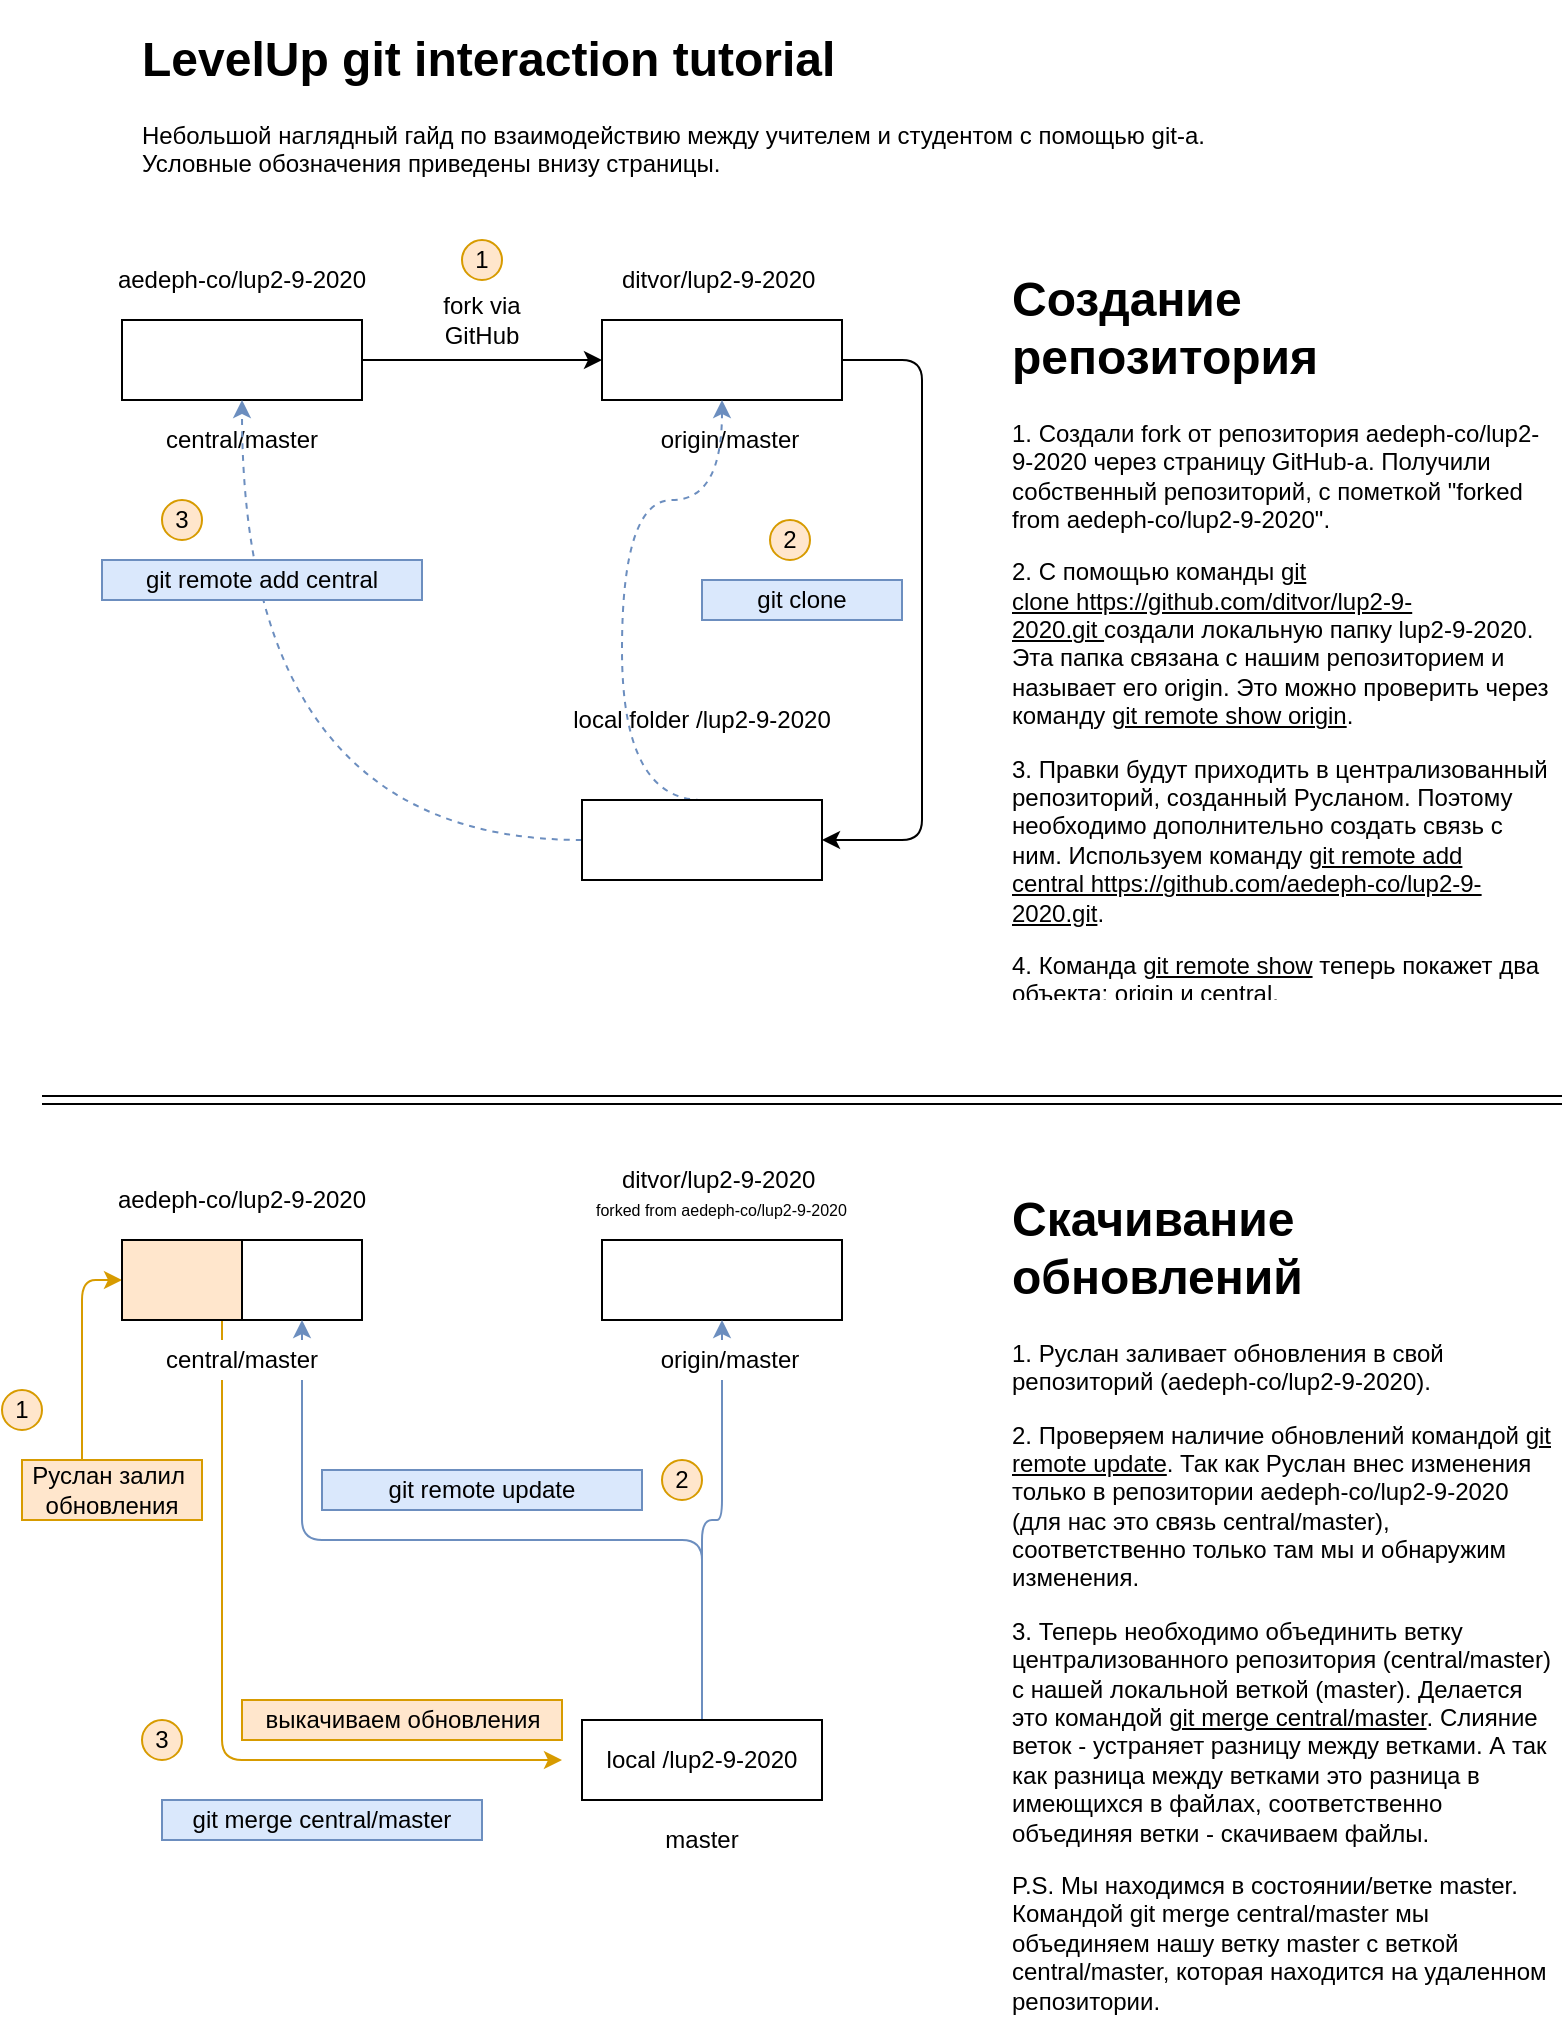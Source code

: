 <mxfile version="13.8.3" type="github"><diagram id="HNbkrDmMATUYtOj_NLXu" name="Page-1"><mxGraphModel dx="1048" dy="719" grid="1" gridSize="10" guides="1" tooltips="1" connect="1" arrows="1" fold="1" page="1" pageScale="1" pageWidth="827" pageHeight="1169" math="0" shadow="0"><root><mxCell id="0"/><mxCell id="1" parent="0"/><mxCell id="SlqvBrl4iS4FzY1djbNc-5" style="edgeStyle=orthogonalEdgeStyle;rounded=0;orthogonalLoop=1;jettySize=auto;html=1;entryX=0;entryY=0.5;entryDx=0;entryDy=0;" edge="1" parent="1" source="U9wraGe5h37rA607IHir-1" target="SlqvBrl4iS4FzY1djbNc-3"><mxGeometry relative="1" as="geometry"/></mxCell><mxCell id="U9wraGe5h37rA607IHir-1" value="" style="rounded=0;whiteSpace=wrap;html=1;" parent="1" vertex="1"><mxGeometry x="84" y="180" width="120" height="40" as="geometry"/></mxCell><mxCell id="SlqvBrl4iS4FzY1djbNc-1" value="aedeph-co/lup2-9-2020" style="text;html=1;strokeColor=none;fillColor=none;align=center;verticalAlign=middle;whiteSpace=wrap;rounded=0;" vertex="1" parent="1"><mxGeometry x="74" y="150" width="140" height="20" as="geometry"/></mxCell><mxCell id="SlqvBrl4iS4FzY1djbNc-42" style="edgeStyle=orthogonalEdgeStyle;rounded=1;orthogonalLoop=1;jettySize=auto;html=1;entryX=1;entryY=0.5;entryDx=0;entryDy=0;" edge="1" parent="1" source="SlqvBrl4iS4FzY1djbNc-3" target="SlqvBrl4iS4FzY1djbNc-9"><mxGeometry relative="1" as="geometry"><Array as="points"><mxPoint x="484" y="200"/><mxPoint x="484" y="440"/></Array></mxGeometry></mxCell><mxCell id="SlqvBrl4iS4FzY1djbNc-3" value="" style="rounded=0;whiteSpace=wrap;html=1;" vertex="1" parent="1"><mxGeometry x="324" y="180" width="120" height="40" as="geometry"/></mxCell><mxCell id="SlqvBrl4iS4FzY1djbNc-4" value="ditvor/lup2-9-2020&amp;nbsp;" style="text;html=1;strokeColor=none;fillColor=none;align=center;verticalAlign=middle;whiteSpace=wrap;rounded=0;" vertex="1" parent="1"><mxGeometry x="314" y="150" width="140" height="20" as="geometry"/></mxCell><mxCell id="SlqvBrl4iS4FzY1djbNc-6" value="fork via GitHub" style="text;html=1;strokeColor=none;fillColor=none;align=center;verticalAlign=middle;whiteSpace=wrap;rounded=0;" vertex="1" parent="1"><mxGeometry x="234" y="170" width="60" height="20" as="geometry"/></mxCell><mxCell id="SlqvBrl4iS4FzY1djbNc-7" value="origin/master" style="text;html=1;align=center;verticalAlign=middle;whiteSpace=wrap;rounded=0;fillColor=#ffffff;" vertex="1" parent="1"><mxGeometry x="348" y="230" width="80" height="20" as="geometry"/></mxCell><mxCell id="SlqvBrl4iS4FzY1djbNc-8" value="central/master" style="text;html=1;strokeColor=none;align=center;verticalAlign=middle;whiteSpace=wrap;rounded=0;fillColor=#ffffff;" vertex="1" parent="1"><mxGeometry x="104" y="230" width="80" height="20" as="geometry"/></mxCell><mxCell id="SlqvBrl4iS4FzY1djbNc-50" style="edgeStyle=orthogonalEdgeStyle;curved=1;orthogonalLoop=1;jettySize=auto;html=1;entryX=0.5;entryY=1;entryDx=0;entryDy=0;exitX=0.5;exitY=0;exitDx=0;exitDy=0;fillColor=#dae8fc;strokeColor=#6c8ebf;dashed=1;" edge="1" parent="1" source="SlqvBrl4iS4FzY1djbNc-9" target="SlqvBrl4iS4FzY1djbNc-3"><mxGeometry relative="1" as="geometry"><Array as="points"><mxPoint x="334" y="420"/><mxPoint x="334" y="270"/><mxPoint x="384" y="270"/></Array></mxGeometry></mxCell><mxCell id="SlqvBrl4iS4FzY1djbNc-51" style="edgeStyle=orthogonalEdgeStyle;curved=1;orthogonalLoop=1;jettySize=auto;html=1;dashed=1;fillColor=#dae8fc;strokeColor=#6c8ebf;" edge="1" parent="1" source="SlqvBrl4iS4FzY1djbNc-9" target="U9wraGe5h37rA607IHir-1"><mxGeometry relative="1" as="geometry"/></mxCell><mxCell id="SlqvBrl4iS4FzY1djbNc-9" value="" style="rounded=0;whiteSpace=wrap;html=1;" vertex="1" parent="1"><mxGeometry x="314" y="420" width="120" height="40" as="geometry"/></mxCell><mxCell id="SlqvBrl4iS4FzY1djbNc-15" value="git clone" style="text;html=1;strokeColor=#6c8ebf;fillColor=#dae8fc;align=center;verticalAlign=middle;whiteSpace=wrap;rounded=0;" vertex="1" parent="1"><mxGeometry x="374" y="310" width="100" height="20" as="geometry"/></mxCell><mxCell id="SlqvBrl4iS4FzY1djbNc-16" value="local folder /lup2-9-2020" style="text;html=1;strokeColor=none;fillColor=none;align=center;verticalAlign=middle;whiteSpace=wrap;rounded=0;" vertex="1" parent="1"><mxGeometry x="304" y="370" width="140" height="20" as="geometry"/></mxCell><mxCell id="SlqvBrl4iS4FzY1djbNc-17" value="&lt;h1&gt;Создание репозитория&lt;/h1&gt;&lt;p&gt;1. Создали fork от репозитория aedeph-co/lup2-9-2020 через страницу GitHub-а. Получили собственный репозиторий, с пометкой &quot;forked from aedeph-co/lup2-9-2020&quot;.&lt;/p&gt;&lt;p&gt;2. С помощью команды &lt;u&gt;git clone&amp;nbsp;https://github.com/ditvor/lup2-9-2020.git&amp;nbsp;&lt;/u&gt;создали локальную папку lup2-9-2020. Эта папка связана с нашим репозиторием и называет его origin. Это можно проверить через команду &lt;u&gt;git remote show origin&lt;/u&gt;.&lt;/p&gt;&lt;p&gt;3. Правки будут приходить в централизованный репозиторий, созданный Русланом. Поэтому необходимо дополнительно создать связь с ним. Используем команду &lt;u&gt;git remote add central&amp;nbsp;https://github.com/aedeph-co/lup2-9-2020.git&lt;/u&gt;.&lt;/p&gt;&lt;p&gt;4. Команда&amp;nbsp;&lt;u&gt;git remote show&lt;/u&gt;&amp;nbsp;теперь покажет два объекта: origin и central.&lt;/p&gt;" style="text;html=1;strokeColor=none;fillColor=none;spacing=5;spacingTop=-20;whiteSpace=wrap;overflow=hidden;rounded=0;" vertex="1" parent="1"><mxGeometry x="524" y="150" width="280" height="370" as="geometry"/></mxCell><mxCell id="SlqvBrl4iS4FzY1djbNc-20" value="" style="rounded=0;whiteSpace=wrap;html=1;" vertex="1" parent="1"><mxGeometry x="84" y="640" width="120" height="40" as="geometry"/></mxCell><mxCell id="SlqvBrl4iS4FzY1djbNc-21" value="aedeph-co/lup2-9-2020" style="text;html=1;strokeColor=none;fillColor=none;align=center;verticalAlign=middle;whiteSpace=wrap;rounded=0;" vertex="1" parent="1"><mxGeometry x="74" y="610" width="140" height="20" as="geometry"/></mxCell><mxCell id="SlqvBrl4iS4FzY1djbNc-22" value="" style="rounded=0;whiteSpace=wrap;html=1;" vertex="1" parent="1"><mxGeometry x="324" y="640" width="120" height="40" as="geometry"/></mxCell><mxCell id="SlqvBrl4iS4FzY1djbNc-23" value="ditvor/lup2-9-2020&amp;nbsp;" style="text;html=1;strokeColor=none;fillColor=none;align=center;verticalAlign=middle;whiteSpace=wrap;rounded=0;" vertex="1" parent="1"><mxGeometry x="314" y="600" width="140" height="20" as="geometry"/></mxCell><mxCell id="SlqvBrl4iS4FzY1djbNc-62" style="edgeStyle=orthogonalEdgeStyle;rounded=1;orthogonalLoop=1;jettySize=auto;html=1;entryX=0.5;entryY=1;entryDx=0;entryDy=0;fillColor=#dae8fc;strokeColor=#6c8ebf;" edge="1" parent="1" source="SlqvBrl4iS4FzY1djbNc-27" target="SlqvBrl4iS4FzY1djbNc-22"><mxGeometry relative="1" as="geometry"/></mxCell><mxCell id="SlqvBrl4iS4FzY1djbNc-63" style="edgeStyle=orthogonalEdgeStyle;rounded=1;orthogonalLoop=1;jettySize=auto;html=1;entryX=0.75;entryY=1;entryDx=0;entryDy=0;fillColor=#dae8fc;strokeColor=#6c8ebf;" edge="1" parent="1" source="SlqvBrl4iS4FzY1djbNc-27" target="SlqvBrl4iS4FzY1djbNc-20"><mxGeometry relative="1" as="geometry"><Array as="points"><mxPoint x="374" y="790"/><mxPoint x="174" y="790"/></Array></mxGeometry></mxCell><mxCell id="SlqvBrl4iS4FzY1djbNc-27" value="" style="rounded=0;whiteSpace=wrap;html=1;" vertex="1" parent="1"><mxGeometry x="314" y="880" width="120" height="40" as="geometry"/></mxCell><mxCell id="SlqvBrl4iS4FzY1djbNc-29" value="local /lup2-9-2020" style="text;html=1;strokeColor=none;fillColor=none;align=center;verticalAlign=middle;whiteSpace=wrap;rounded=0;" vertex="1" parent="1"><mxGeometry x="304" y="890" width="140" height="20" as="geometry"/></mxCell><mxCell id="SlqvBrl4iS4FzY1djbNc-30" value="" style="shape=link;html=1;" edge="1" parent="1"><mxGeometry width="100" relative="1" as="geometry"><mxPoint x="44" y="570" as="sourcePoint"/><mxPoint x="804" y="570" as="targetPoint"/></mxGeometry></mxCell><mxCell id="SlqvBrl4iS4FzY1djbNc-31" value="&lt;h1&gt;Скачивание обновлений&lt;/h1&gt;&lt;p&gt;1. Руслан заливает обновления в свой репозиторий (aedeph-co/lup2-9-2020).&lt;/p&gt;&lt;p&gt;2. Проверяем наличие обновлений командой &lt;u&gt;git remote update&lt;/u&gt;. Так как Руслан внес изменения только в репозитории aedeph-co/lup2-9-2020 (для нас это связь central/master), соответственно только там мы и обнаружим изменения.&amp;nbsp;&lt;/p&gt;&lt;p&gt;3. Теперь необходимо объединить ветку централизованного репозитория (central/master) с нашей локальной веткой (master). Делается это командой &lt;u&gt;git merge central/master&lt;/u&gt;. Слияние веток - устраняет разницу между ветками. А так как разница между ветками это разница в имеющихся в файлах, соответственно объединяя ветки - скачиваем файлы.&lt;/p&gt;&lt;p&gt;P.S. Мы находимся в состоянии/ветке master. Командой git merge central/master&amp;nbsp;мы объединяем нашу ветку master с веткой central/master, которая находится на удаленном репозитории.&lt;/p&gt;&lt;p&gt;&lt;br&gt;&lt;/p&gt;" style="text;html=1;strokeColor=none;fillColor=none;spacing=5;spacingTop=-20;whiteSpace=wrap;overflow=hidden;rounded=0;" vertex="1" parent="1"><mxGeometry x="524" y="610" width="280" height="430" as="geometry"/></mxCell><mxCell id="SlqvBrl4iS4FzY1djbNc-33" value="git remote add central" style="text;html=1;strokeColor=#6c8ebf;fillColor=#dae8fc;align=center;verticalAlign=middle;whiteSpace=wrap;rounded=0;" vertex="1" parent="1"><mxGeometry x="74" y="300" width="160" height="20" as="geometry"/></mxCell><mxCell id="SlqvBrl4iS4FzY1djbNc-39" value="1" style="ellipse;whiteSpace=wrap;html=1;aspect=fixed;fillColor=#ffe6cc;strokeColor=#d79b00;" vertex="1" parent="1"><mxGeometry x="254" y="140" width="20" height="20" as="geometry"/></mxCell><mxCell id="SlqvBrl4iS4FzY1djbNc-40" value="2" style="ellipse;whiteSpace=wrap;html=1;aspect=fixed;fillColor=#ffe6cc;strokeColor=#d79b00;" vertex="1" parent="1"><mxGeometry x="408" y="280" width="20" height="20" as="geometry"/></mxCell><mxCell id="SlqvBrl4iS4FzY1djbNc-41" value="3" style="ellipse;whiteSpace=wrap;html=1;aspect=fixed;fillColor=#ffe6cc;strokeColor=#d79b00;" vertex="1" parent="1"><mxGeometry x="104" y="270" width="20" height="20" as="geometry"/></mxCell><mxCell id="SlqvBrl4iS4FzY1djbNc-54" value="origin/master" style="text;html=1;align=center;verticalAlign=middle;whiteSpace=wrap;rounded=0;fillColor=#ffffff;" vertex="1" parent="1"><mxGeometry x="348" y="690" width="80" height="20" as="geometry"/></mxCell><mxCell id="SlqvBrl4iS4FzY1djbNc-58" style="edgeStyle=orthogonalEdgeStyle;rounded=1;orthogonalLoop=1;jettySize=auto;html=1;entryX=0;entryY=0.5;entryDx=0;entryDy=0;fillColor=#ffe6cc;strokeColor=#d79b00;" edge="1" parent="1" source="SlqvBrl4iS4FzY1djbNc-56" target="SlqvBrl4iS4FzY1djbNc-20"><mxGeometry relative="1" as="geometry"><Array as="points"><mxPoint x="64" y="660"/></Array></mxGeometry></mxCell><mxCell id="SlqvBrl4iS4FzY1djbNc-56" value="Руслан залил&amp;nbsp;&lt;br&gt;обновления" style="text;html=1;strokeColor=#d79b00;fillColor=#ffe6cc;align=center;verticalAlign=middle;whiteSpace=wrap;rounded=0;" vertex="1" parent="1"><mxGeometry x="34" y="750" width="90" height="30" as="geometry"/></mxCell><mxCell id="SlqvBrl4iS4FzY1djbNc-60" value="&lt;font style=&quot;font-size: 8px&quot;&gt;forked from aedeph-co/lup2-9-2020&lt;/font&gt;" style="text;whiteSpace=wrap;html=1;" vertex="1" parent="1"><mxGeometry x="319" y="610" width="135" height="20" as="geometry"/></mxCell><mxCell id="SlqvBrl4iS4FzY1djbNc-64" value="git remote update" style="text;html=1;strokeColor=#6c8ebf;fillColor=#dae8fc;align=center;verticalAlign=middle;whiteSpace=wrap;rounded=0;" vertex="1" parent="1"><mxGeometry x="184" y="755" width="160" height="20" as="geometry"/></mxCell><mxCell id="SlqvBrl4iS4FzY1djbNc-70" style="edgeStyle=orthogonalEdgeStyle;rounded=1;orthogonalLoop=1;jettySize=auto;html=1;entryX=0;entryY=0.5;entryDx=0;entryDy=0;fillColor=#ffe6cc;strokeColor=#d79b00;" edge="1" parent="1" source="SlqvBrl4iS4FzY1djbNc-68" target="SlqvBrl4iS4FzY1djbNc-29"><mxGeometry relative="1" as="geometry"><Array as="points"><mxPoint x="134" y="900"/></Array></mxGeometry></mxCell><mxCell id="SlqvBrl4iS4FzY1djbNc-68" value="" style="rounded=0;whiteSpace=wrap;html=1;fillColor=#ffe6cc;" vertex="1" parent="1"><mxGeometry x="84" y="640" width="60" height="40" as="geometry"/></mxCell><mxCell id="SlqvBrl4iS4FzY1djbNc-69" value="master" style="text;html=1;align=center;verticalAlign=middle;whiteSpace=wrap;rounded=0;fillColor=#ffffff;" vertex="1" parent="1"><mxGeometry x="334" y="930" width="80" height="20" as="geometry"/></mxCell><mxCell id="SlqvBrl4iS4FzY1djbNc-52" value="central/master" style="text;html=1;strokeColor=none;align=center;verticalAlign=middle;whiteSpace=wrap;rounded=0;fillColor=#ffffff;" vertex="1" parent="1"><mxGeometry x="104" y="690" width="80" height="20" as="geometry"/></mxCell><mxCell id="SlqvBrl4iS4FzY1djbNc-72" value="git merge central/master" style="text;html=1;strokeColor=#6c8ebf;fillColor=#dae8fc;align=center;verticalAlign=middle;whiteSpace=wrap;rounded=0;" vertex="1" parent="1"><mxGeometry x="104" y="920" width="160" height="20" as="geometry"/></mxCell><mxCell id="SlqvBrl4iS4FzY1djbNc-73" value="1" style="ellipse;whiteSpace=wrap;html=1;aspect=fixed;fillColor=#ffe6cc;strokeColor=#d79b00;" vertex="1" parent="1"><mxGeometry x="24" y="715" width="20" height="20" as="geometry"/></mxCell><mxCell id="SlqvBrl4iS4FzY1djbNc-74" value="2" style="ellipse;whiteSpace=wrap;html=1;aspect=fixed;fillColor=#ffe6cc;strokeColor=#d79b00;" vertex="1" parent="1"><mxGeometry x="354" y="750" width="20" height="20" as="geometry"/></mxCell><mxCell id="SlqvBrl4iS4FzY1djbNc-75" value="3" style="ellipse;whiteSpace=wrap;html=1;aspect=fixed;fillColor=#ffe6cc;strokeColor=#d79b00;" vertex="1" parent="1"><mxGeometry x="94" y="880" width="20" height="20" as="geometry"/></mxCell><mxCell id="SlqvBrl4iS4FzY1djbNc-76" value="выкачиваем обновления" style="text;html=1;align=center;verticalAlign=middle;resizable=0;points=[];autosize=1;fillColor=#ffe6cc;strokeColor=#d79b00;" vertex="1" parent="1"><mxGeometry x="144" y="870" width="160" height="20" as="geometry"/></mxCell><mxCell id="SlqvBrl4iS4FzY1djbNc-77" value="&lt;h1&gt;LevelUp git interaction tutorial&lt;/h1&gt;&lt;p&gt;Небольшой наглядный гайд по взаимодействию между учителем и студентом с помощью git-а. Условные обозначения приведены внизу страницы.&lt;/p&gt;" style="text;html=1;strokeColor=none;fillColor=none;spacing=5;spacingTop=-20;whiteSpace=wrap;overflow=hidden;rounded=0;" vertex="1" parent="1"><mxGeometry x="89" y="30" width="590" height="90" as="geometry"/></mxCell></root></mxGraphModel></diagram></mxfile>
